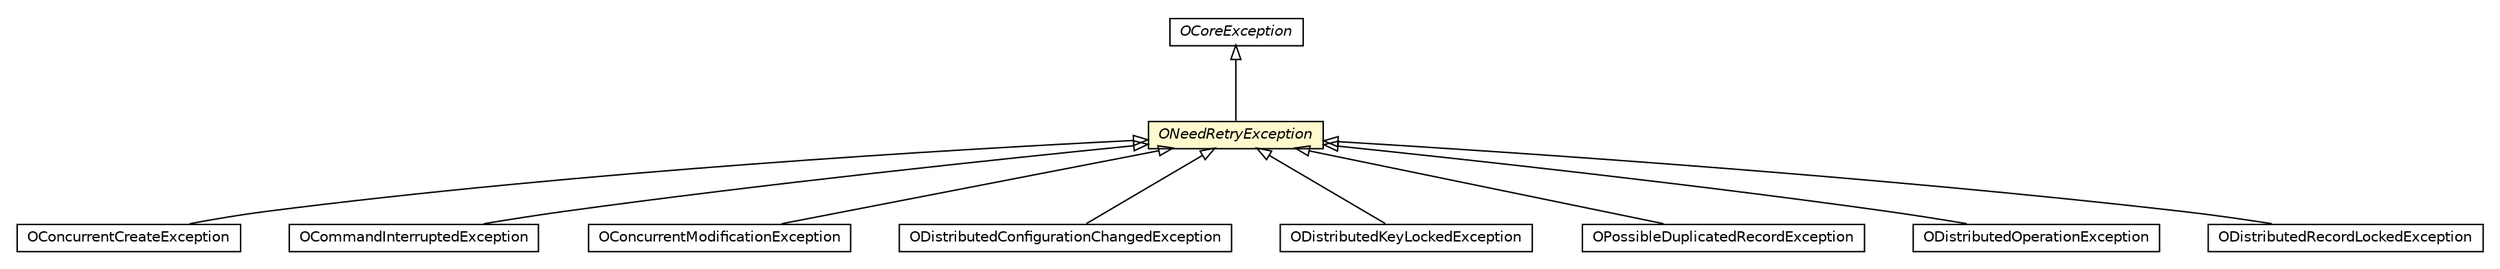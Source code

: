 #!/usr/local/bin/dot
#
# Class diagram 
# Generated by UMLGraph version R5_6-24-gf6e263 (http://www.umlgraph.org/)
#

digraph G {
	edge [fontname="Helvetica",fontsize=10,labelfontname="Helvetica",labelfontsize=10];
	node [fontname="Helvetica",fontsize=10,shape=plaintext];
	nodesep=0.25;
	ranksep=0.5;
	// com.orientechnologies.common.concur.ONeedRetryException
	c4643765 [label=<<table title="com.orientechnologies.common.concur.ONeedRetryException" border="0" cellborder="1" cellspacing="0" cellpadding="2" port="p" bgcolor="lemonChiffon" href="./ONeedRetryException.html">
		<tr><td><table border="0" cellspacing="0" cellpadding="1">
<tr><td align="center" balign="center"><font face="Helvetica-Oblique"> ONeedRetryException </font></td></tr>
		</table></td></tr>
		</table>>, URL="./ONeedRetryException.html", fontname="Helvetica", fontcolor="black", fontsize=10.0];
	// com.orientechnologies.orient.core.exception.OCoreException
	c4645351 [label=<<table title="com.orientechnologies.orient.core.exception.OCoreException" border="0" cellborder="1" cellspacing="0" cellpadding="2" port="p" href="../../orient/core/exception/OCoreException.html">
		<tr><td><table border="0" cellspacing="0" cellpadding="1">
<tr><td align="center" balign="center"><font face="Helvetica-Oblique"> OCoreException </font></td></tr>
		</table></td></tr>
		</table>>, URL="../../orient/core/exception/OCoreException.html", fontname="Helvetica", fontcolor="black", fontsize=10.0];
	// com.orientechnologies.orient.core.exception.OConcurrentCreateException
	c4645359 [label=<<table title="com.orientechnologies.orient.core.exception.OConcurrentCreateException" border="0" cellborder="1" cellspacing="0" cellpadding="2" port="p" href="../../orient/core/exception/OConcurrentCreateException.html">
		<tr><td><table border="0" cellspacing="0" cellpadding="1">
<tr><td align="center" balign="center"> OConcurrentCreateException </td></tr>
		</table></td></tr>
		</table>>, URL="../../orient/core/exception/OConcurrentCreateException.html", fontname="Helvetica", fontcolor="black", fontsize=10.0];
	// com.orientechnologies.orient.core.exception.OCommandInterruptedException
	c4645365 [label=<<table title="com.orientechnologies.orient.core.exception.OCommandInterruptedException" border="0" cellborder="1" cellspacing="0" cellpadding="2" port="p" href="../../orient/core/exception/OCommandInterruptedException.html">
		<tr><td><table border="0" cellspacing="0" cellpadding="1">
<tr><td align="center" balign="center"> OCommandInterruptedException </td></tr>
		</table></td></tr>
		</table>>, URL="../../orient/core/exception/OCommandInterruptedException.html", fontname="Helvetica", fontcolor="black", fontsize=10.0];
	// com.orientechnologies.orient.core.exception.OConcurrentModificationException
	c4645375 [label=<<table title="com.orientechnologies.orient.core.exception.OConcurrentModificationException" border="0" cellborder="1" cellspacing="0" cellpadding="2" port="p" href="../../orient/core/exception/OConcurrentModificationException.html">
		<tr><td><table border="0" cellspacing="0" cellpadding="1">
<tr><td align="center" balign="center"> OConcurrentModificationException </td></tr>
		</table></td></tr>
		</table>>, URL="../../orient/core/exception/OConcurrentModificationException.html", fontname="Helvetica", fontcolor="black", fontsize=10.0];
	// com.orientechnologies.orient.server.distributed.ODistributedConfigurationChangedException
	c4645902 [label=<<table title="com.orientechnologies.orient.server.distributed.ODistributedConfigurationChangedException" border="0" cellborder="1" cellspacing="0" cellpadding="2" port="p" href="../../orient/server/distributed/ODistributedConfigurationChangedException.html">
		<tr><td><table border="0" cellspacing="0" cellpadding="1">
<tr><td align="center" balign="center"> ODistributedConfigurationChangedException </td></tr>
		</table></td></tr>
		</table>>, URL="../../orient/server/distributed/ODistributedConfigurationChangedException.html", fontname="Helvetica", fontcolor="black", fontsize=10.0];
	// com.orientechnologies.orient.server.distributed.task.ODistributedKeyLockedException
	c4645916 [label=<<table title="com.orientechnologies.orient.server.distributed.task.ODistributedKeyLockedException" border="0" cellborder="1" cellspacing="0" cellpadding="2" port="p" href="../../orient/server/distributed/task/ODistributedKeyLockedException.html">
		<tr><td><table border="0" cellspacing="0" cellpadding="1">
<tr><td align="center" balign="center"> ODistributedKeyLockedException </td></tr>
		</table></td></tr>
		</table>>, URL="../../orient/server/distributed/task/ODistributedKeyLockedException.html", fontname="Helvetica", fontcolor="black", fontsize=10.0];
	// com.orientechnologies.orient.server.distributed.task.OPossibleDuplicatedRecordException
	c4645920 [label=<<table title="com.orientechnologies.orient.server.distributed.task.OPossibleDuplicatedRecordException" border="0" cellborder="1" cellspacing="0" cellpadding="2" port="p" href="../../orient/server/distributed/task/OPossibleDuplicatedRecordException.html">
		<tr><td><table border="0" cellspacing="0" cellpadding="1">
<tr><td align="center" balign="center"> OPossibleDuplicatedRecordException </td></tr>
		</table></td></tr>
		</table>>, URL="../../orient/server/distributed/task/OPossibleDuplicatedRecordException.html", fontname="Helvetica", fontcolor="black", fontsize=10.0];
	// com.orientechnologies.orient.server.distributed.task.ODistributedOperationException
	c4645921 [label=<<table title="com.orientechnologies.orient.server.distributed.task.ODistributedOperationException" border="0" cellborder="1" cellspacing="0" cellpadding="2" port="p" href="../../orient/server/distributed/task/ODistributedOperationException.html">
		<tr><td><table border="0" cellspacing="0" cellpadding="1">
<tr><td align="center" balign="center"> ODistributedOperationException </td></tr>
		</table></td></tr>
		</table>>, URL="../../orient/server/distributed/task/ODistributedOperationException.html", fontname="Helvetica", fontcolor="black", fontsize=10.0];
	// com.orientechnologies.orient.server.distributed.task.ODistributedRecordLockedException
	c4645925 [label=<<table title="com.orientechnologies.orient.server.distributed.task.ODistributedRecordLockedException" border="0" cellborder="1" cellspacing="0" cellpadding="2" port="p" href="../../orient/server/distributed/task/ODistributedRecordLockedException.html">
		<tr><td><table border="0" cellspacing="0" cellpadding="1">
<tr><td align="center" balign="center"> ODistributedRecordLockedException </td></tr>
		</table></td></tr>
		</table>>, URL="../../orient/server/distributed/task/ODistributedRecordLockedException.html", fontname="Helvetica", fontcolor="black", fontsize=10.0];
	//com.orientechnologies.common.concur.ONeedRetryException extends com.orientechnologies.orient.core.exception.OCoreException
	c4645351:p -> c4643765:p [dir=back,arrowtail=empty];
	//com.orientechnologies.orient.core.exception.OConcurrentCreateException extends com.orientechnologies.common.concur.ONeedRetryException
	c4643765:p -> c4645359:p [dir=back,arrowtail=empty];
	//com.orientechnologies.orient.core.exception.OCommandInterruptedException extends com.orientechnologies.common.concur.ONeedRetryException
	c4643765:p -> c4645365:p [dir=back,arrowtail=empty];
	//com.orientechnologies.orient.core.exception.OConcurrentModificationException extends com.orientechnologies.common.concur.ONeedRetryException
	c4643765:p -> c4645375:p [dir=back,arrowtail=empty];
	//com.orientechnologies.orient.server.distributed.ODistributedConfigurationChangedException extends com.orientechnologies.common.concur.ONeedRetryException
	c4643765:p -> c4645902:p [dir=back,arrowtail=empty];
	//com.orientechnologies.orient.server.distributed.task.ODistributedKeyLockedException extends com.orientechnologies.common.concur.ONeedRetryException
	c4643765:p -> c4645916:p [dir=back,arrowtail=empty];
	//com.orientechnologies.orient.server.distributed.task.OPossibleDuplicatedRecordException extends com.orientechnologies.common.concur.ONeedRetryException
	c4643765:p -> c4645920:p [dir=back,arrowtail=empty];
	//com.orientechnologies.orient.server.distributed.task.ODistributedOperationException extends com.orientechnologies.common.concur.ONeedRetryException
	c4643765:p -> c4645921:p [dir=back,arrowtail=empty];
	//com.orientechnologies.orient.server.distributed.task.ODistributedRecordLockedException extends com.orientechnologies.common.concur.ONeedRetryException
	c4643765:p -> c4645925:p [dir=back,arrowtail=empty];
}

